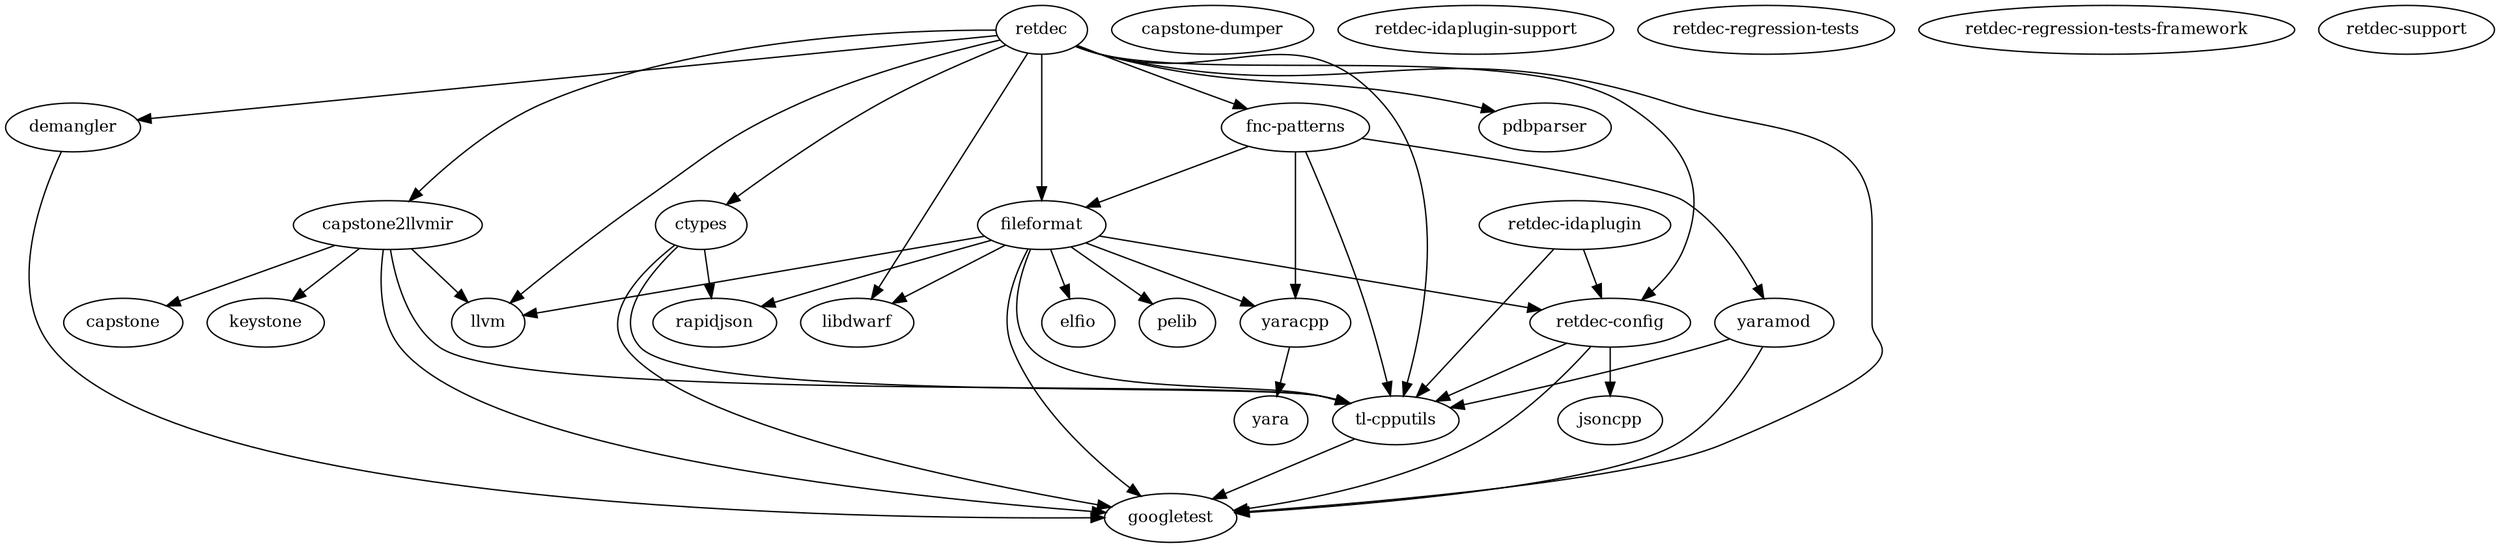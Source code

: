 //
// Graph generation commands:
// PDF: dot -Tpdf git-submodule-deps.dot -o git-submodule-deps.pdf
// PNG: dot -Tpng git-submodule-deps.dot -o git-submodule-deps.png
//

digraph "GG" {
node [
  fontsize = "12"
];

//
// Nodes = repositories.
//

	// Third-party meta repositories.
	"googletest"
	"jsoncpp"
	"rapidjson"

	// Third-party copies (not official forks).
	"elfio"
	"libdwarf"

	// Third-party forks.
	"capstone"
	"keystone"
	"yara"

	// Third-party RetDec modifications.
	"llvm"
	"pelib"

	// RetDec core.
	"capstone2llvmir"
	"ctypes"
	"demangler"
	"fileformat"
	"fnc-patterns"
	"pdbparser"
	"retdec"
	"retdec-config"
	"retdec-idaplugin"
	"tl-cpputils"
	"yaracpp"
	"yaramod"

	// Support and misc.
	"capstone-dumper"
	"retdec-idaplugin-support"
	"retdec-regression-tests"
	"retdec-regression-tests-framework"
	"retdec-support"

//
// Edges = dependencies.
//

	"capstone2llvmir" -> "capstone"
	"capstone2llvmir" -> "googletest"
	"capstone2llvmir" -> "keystone"
	"capstone2llvmir" -> "llvm"
	"capstone2llvmir" -> "tl-cpputils"

	"ctypes" -> "googletest"
	"ctypes" -> "rapidjson"
	"ctypes" -> "tl-cpputils"

	"demangler" -> "googletest"

	"fileformat" -> "elfio"
	"fileformat" -> "googletest"
	"fileformat" -> "libdwarf"
	"fileformat" -> "llvm"
	"fileformat" -> "pelib"
	"fileformat" -> "rapidjson"
	"fileformat" -> "retdec-config"
	"fileformat" -> "tl-cpputils"
	"fileformat" -> "yaracpp"

	"fnc-patterns" -> "fileformat"
	"fnc-patterns" -> "tl-cpputils"
	"fnc-patterns" -> "yaracpp"
	"fnc-patterns" -> "yaramod"

	"retdec" -> "capstone2llvmir"
	"retdec" -> "ctypes"
	"retdec" -> "demangler"
	"retdec" -> "fileformat"
	"retdec" -> "fnc-patterns"
	"retdec" -> "googletest"
	"retdec" -> "libdwarf"
	"retdec" -> "llvm"
	"retdec" -> "pdbparser"
	"retdec" -> "retdec-config"
	"retdec" -> "tl-cpputils"

	"retdec-config" -> "googletest"
	"retdec-config" -> "jsoncpp"
	"retdec-config" -> "tl-cpputils"

	"retdec-idaplugin" -> "retdec-config"
	"retdec-idaplugin" -> "tl-cpputils"

	"tl-cpputils" -> "googletest"

	"yaracpp" -> "yara"

	"yaramod" -> "googletest"
	"yaramod" -> "tl-cpputils"
}
